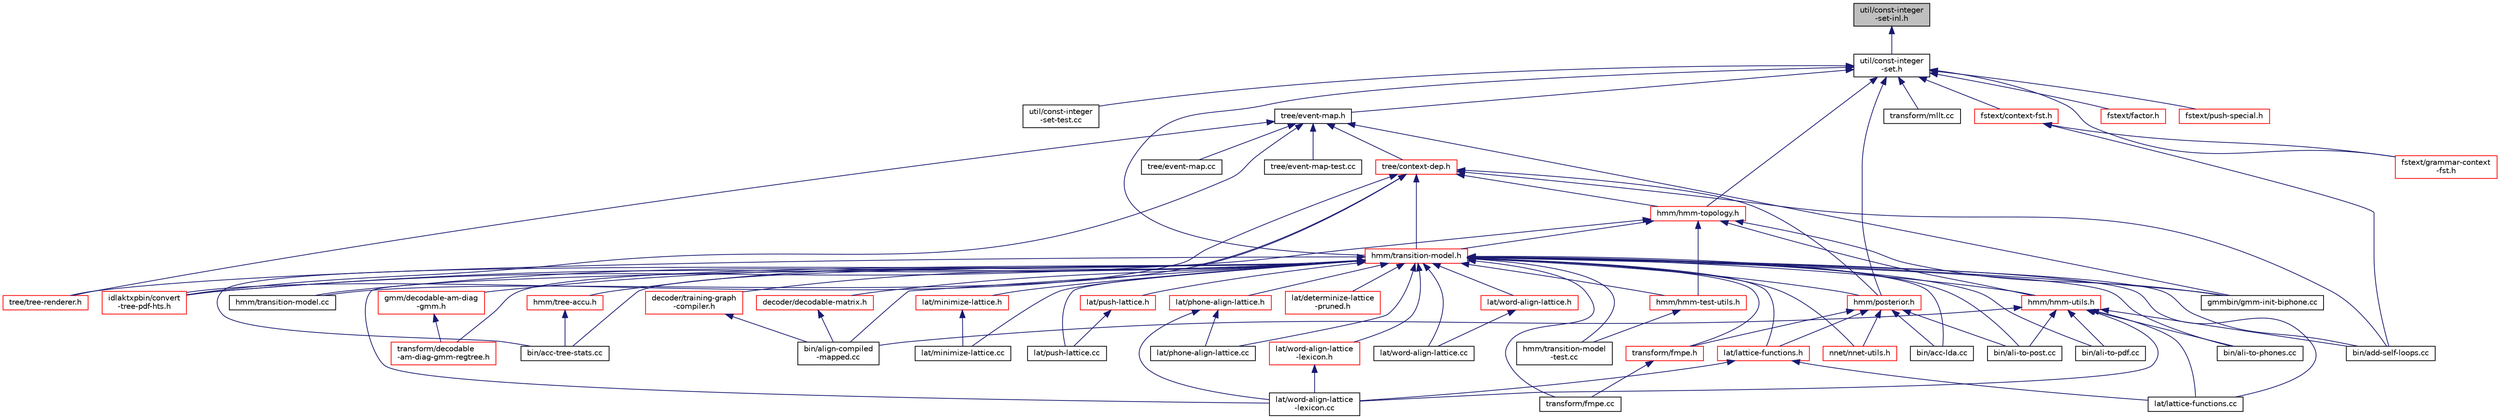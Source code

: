digraph "util/const-integer-set-inl.h"
{
  edge [fontname="Helvetica",fontsize="10",labelfontname="Helvetica",labelfontsize="10"];
  node [fontname="Helvetica",fontsize="10",shape=record];
  Node1 [label="util/const-integer\l-set-inl.h",height=0.2,width=0.4,color="black", fillcolor="grey75", style="filled", fontcolor="black"];
  Node1 -> Node2 [dir="back",color="midnightblue",fontsize="10",style="solid",fontname="Helvetica"];
  Node2 [label="util/const-integer\l-set.h",height=0.2,width=0.4,color="black", fillcolor="white", style="filled",URL="$const-integer-set_8h.html"];
  Node2 -> Node3 [dir="back",color="midnightblue",fontsize="10",style="solid",fontname="Helvetica"];
  Node3 [label="util/const-integer\l-set-test.cc",height=0.2,width=0.4,color="black", fillcolor="white", style="filled",URL="$const-integer-set-test_8cc.html"];
  Node2 -> Node4 [dir="back",color="midnightblue",fontsize="10",style="solid",fontname="Helvetica"];
  Node4 [label="tree/event-map.h",height=0.2,width=0.4,color="black", fillcolor="white", style="filled",URL="$event-map_8h.html"];
  Node4 -> Node5 [dir="back",color="midnightblue",fontsize="10",style="solid",fontname="Helvetica"];
  Node5 [label="tree/context-dep.h",height=0.2,width=0.4,color="red", fillcolor="white", style="filled",URL="$context-dep_8h.html"];
  Node5 -> Node30 [dir="back",color="midnightblue",fontsize="10",style="solid",fontname="Helvetica"];
  Node30 [label="hmm/transition-model.h",height=0.2,width=0.4,color="red", fillcolor="white", style="filled",URL="$transition-model_8h.html"];
  Node30 -> Node31 [dir="back",color="midnightblue",fontsize="10",style="solid",fontname="Helvetica"];
  Node31 [label="tree/tree-renderer.h",height=0.2,width=0.4,color="red", fillcolor="white", style="filled",URL="$tree-renderer_8h.html"];
  Node30 -> Node34 [dir="back",color="midnightblue",fontsize="10",style="solid",fontname="Helvetica"];
  Node34 [label="gmm/decodable-am-diag\l-gmm.h",height=0.2,width=0.4,color="red", fillcolor="white", style="filled",URL="$decodable-am-diag-gmm_8h.html"];
  Node34 -> Node36 [dir="back",color="midnightblue",fontsize="10",style="solid",fontname="Helvetica"];
  Node36 [label="transform/decodable\l-am-diag-gmm-regtree.h",height=0.2,width=0.4,color="red", fillcolor="white", style="filled",URL="$decodable-am-diag-gmm-regtree_8h.html"];
  Node30 -> Node36 [dir="back",color="midnightblue",fontsize="10",style="solid",fontname="Helvetica"];
  Node30 -> Node52 [dir="back",color="midnightblue",fontsize="10",style="solid",fontname="Helvetica"];
  Node52 [label="transform/fmpe.h",height=0.2,width=0.4,color="red", fillcolor="white", style="filled",URL="$fmpe_8h.html"];
  Node52 -> Node54 [dir="back",color="midnightblue",fontsize="10",style="solid",fontname="Helvetica"];
  Node54 [label="transform/fmpe.cc",height=0.2,width=0.4,color="black", fillcolor="white", style="filled",URL="$fmpe_8cc.html"];
  Node30 -> Node61 [dir="back",color="midnightblue",fontsize="10",style="solid",fontname="Helvetica"];
  Node61 [label="hmm/posterior.h",height=0.2,width=0.4,color="red", fillcolor="white", style="filled",URL="$posterior_8h.html"];
  Node61 -> Node52 [dir="back",color="midnightblue",fontsize="10",style="solid",fontname="Helvetica"];
  Node61 -> Node64 [dir="back",color="midnightblue",fontsize="10",style="solid",fontname="Helvetica"];
  Node64 [label="lat/lattice-functions.h",height=0.2,width=0.4,color="red", fillcolor="white", style="filled",URL="$lattice-functions_8h.html"];
  Node64 -> Node72 [dir="back",color="midnightblue",fontsize="10",style="solid",fontname="Helvetica"];
  Node72 [label="lat/lattice-functions.cc",height=0.2,width=0.4,color="black", fillcolor="white", style="filled",URL="$lattice-functions_8cc.html"];
  Node64 -> Node75 [dir="back",color="midnightblue",fontsize="10",style="solid",fontname="Helvetica"];
  Node75 [label="lat/word-align-lattice\l-lexicon.cc",height=0.2,width=0.4,color="black", fillcolor="white", style="filled",URL="$word-align-lattice-lexicon_8cc.html"];
  Node61 -> Node130 [dir="back",color="midnightblue",fontsize="10",style="solid",fontname="Helvetica"];
  Node130 [label="nnet/nnet-utils.h",height=0.2,width=0.4,color="red", fillcolor="white", style="filled",URL="$nnet-utils_8h.html"];
  Node61 -> Node173 [dir="back",color="midnightblue",fontsize="10",style="solid",fontname="Helvetica"];
  Node173 [label="bin/acc-lda.cc",height=0.2,width=0.4,color="black", fillcolor="white", style="filled",URL="$acc-lda_8cc.html"];
  Node61 -> Node174 [dir="back",color="midnightblue",fontsize="10",style="solid",fontname="Helvetica"];
  Node174 [label="bin/ali-to-post.cc",height=0.2,width=0.4,color="black", fillcolor="white", style="filled",URL="$ali-to-post_8cc.html"];
  Node30 -> Node54 [dir="back",color="midnightblue",fontsize="10",style="solid",fontname="Helvetica"];
  Node30 -> Node320 [dir="back",color="midnightblue",fontsize="10",style="solid",fontname="Helvetica"];
  Node320 [label="hmm/hmm-test-utils.h",height=0.2,width=0.4,color="red", fillcolor="white", style="filled",URL="$hmm-test-utils_8h.html"];
  Node320 -> Node323 [dir="back",color="midnightblue",fontsize="10",style="solid",fontname="Helvetica"];
  Node323 [label="hmm/transition-model\l-test.cc",height=0.2,width=0.4,color="black", fillcolor="white", style="filled",URL="$transition-model-test_8cc.html"];
  Node30 -> Node326 [dir="back",color="midnightblue",fontsize="10",style="solid",fontname="Helvetica"];
  Node326 [label="hmm/hmm-utils.h",height=0.2,width=0.4,color="red", fillcolor="white", style="filled",URL="$hmm-utils_8h.html"];
  Node326 -> Node72 [dir="back",color="midnightblue",fontsize="10",style="solid",fontname="Helvetica"];
  Node326 -> Node75 [dir="back",color="midnightblue",fontsize="10",style="solid",fontname="Helvetica"];
  Node326 -> Node329 [dir="back",color="midnightblue",fontsize="10",style="solid",fontname="Helvetica"];
  Node329 [label="bin/add-self-loops.cc",height=0.2,width=0.4,color="black", fillcolor="white", style="filled",URL="$add-self-loops_8cc.html"];
  Node326 -> Node330 [dir="back",color="midnightblue",fontsize="10",style="solid",fontname="Helvetica"];
  Node330 [label="bin/ali-to-pdf.cc",height=0.2,width=0.4,color="black", fillcolor="white", style="filled",URL="$ali-to-pdf_8cc.html"];
  Node326 -> Node331 [dir="back",color="midnightblue",fontsize="10",style="solid",fontname="Helvetica"];
  Node331 [label="bin/ali-to-phones.cc",height=0.2,width=0.4,color="black", fillcolor="white", style="filled",URL="$ali-to-phones_8cc.html"];
  Node326 -> Node174 [dir="back",color="midnightblue",fontsize="10",style="solid",fontname="Helvetica"];
  Node326 -> Node332 [dir="back",color="midnightblue",fontsize="10",style="solid",fontname="Helvetica"];
  Node332 [label="bin/align-compiled\l-mapped.cc",height=0.2,width=0.4,color="black", fillcolor="white", style="filled",URL="$align-compiled-mapped_8cc.html"];
  Node30 -> Node22 [dir="back",color="midnightblue",fontsize="10",style="solid",fontname="Helvetica"];
  Node22 [label="hmm/tree-accu.h",height=0.2,width=0.4,color="red", fillcolor="white", style="filled",URL="$tree-accu_8h.html"];
  Node22 -> Node18 [dir="back",color="midnightblue",fontsize="10",style="solid",fontname="Helvetica"];
  Node18 [label="bin/acc-tree-stats.cc",height=0.2,width=0.4,color="black", fillcolor="white", style="filled",URL="$acc-tree-stats_8cc.html"];
  Node30 -> Node323 [dir="back",color="midnightblue",fontsize="10",style="solid",fontname="Helvetica"];
  Node30 -> Node346 [dir="back",color="midnightblue",fontsize="10",style="solid",fontname="Helvetica"];
  Node346 [label="hmm/transition-model.cc",height=0.2,width=0.4,color="black", fillcolor="white", style="filled",URL="$transition-model_8cc.html"];
  Node30 -> Node347 [dir="back",color="midnightblue",fontsize="10",style="solid",fontname="Helvetica"];
  Node347 [label="decoder/decodable-matrix.h",height=0.2,width=0.4,color="red", fillcolor="white", style="filled",URL="$decodable-matrix_8h.html"];
  Node347 -> Node332 [dir="back",color="midnightblue",fontsize="10",style="solid",fontname="Helvetica"];
  Node30 -> Node353 [dir="back",color="midnightblue",fontsize="10",style="solid",fontname="Helvetica"];
  Node353 [label="lat/determinize-lattice\l-pruned.h",height=0.2,width=0.4,color="red", fillcolor="white", style="filled",URL="$determinize-lattice-pruned_8h.html"];
  Node30 -> Node64 [dir="back",color="midnightblue",fontsize="10",style="solid",fontname="Helvetica"];
  Node30 -> Node364 [dir="back",color="midnightblue",fontsize="10",style="solid",fontname="Helvetica"];
  Node364 [label="decoder/training-graph\l-compiler.h",height=0.2,width=0.4,color="red", fillcolor="white", style="filled",URL="$training-graph-compiler_8h.html"];
  Node364 -> Node332 [dir="back",color="midnightblue",fontsize="10",style="solid",fontname="Helvetica"];
  Node30 -> Node369 [dir="back",color="midnightblue",fontsize="10",style="solid",fontname="Helvetica"];
  Node369 [label="lat/minimize-lattice.h",height=0.2,width=0.4,color="red", fillcolor="white", style="filled",URL="$minimize-lattice_8h.html"];
  Node369 -> Node371 [dir="back",color="midnightblue",fontsize="10",style="solid",fontname="Helvetica"];
  Node371 [label="lat/minimize-lattice.cc",height=0.2,width=0.4,color="black", fillcolor="white", style="filled",URL="$minimize-lattice_8cc.html"];
  Node30 -> Node373 [dir="back",color="midnightblue",fontsize="10",style="solid",fontname="Helvetica"];
  Node373 [label="lat/push-lattice.h",height=0.2,width=0.4,color="red", fillcolor="white", style="filled",URL="$push-lattice_8h.html"];
  Node373 -> Node375 [dir="back",color="midnightblue",fontsize="10",style="solid",fontname="Helvetica"];
  Node375 [label="lat/push-lattice.cc",height=0.2,width=0.4,color="black", fillcolor="white", style="filled",URL="$push-lattice_8cc.html"];
  Node30 -> Node72 [dir="back",color="midnightblue",fontsize="10",style="solid",fontname="Helvetica"];
  Node30 -> Node371 [dir="back",color="midnightblue",fontsize="10",style="solid",fontname="Helvetica"];
  Node30 -> Node377 [dir="back",color="midnightblue",fontsize="10",style="solid",fontname="Helvetica"];
  Node377 [label="lat/phone-align-lattice.h",height=0.2,width=0.4,color="red", fillcolor="white", style="filled",URL="$phone-align-lattice_8h.html"];
  Node377 -> Node378 [dir="back",color="midnightblue",fontsize="10",style="solid",fontname="Helvetica"];
  Node378 [label="lat/phone-align-lattice.cc",height=0.2,width=0.4,color="black", fillcolor="white", style="filled",URL="$phone-align-lattice_8cc.html"];
  Node377 -> Node75 [dir="back",color="midnightblue",fontsize="10",style="solid",fontname="Helvetica"];
  Node30 -> Node378 [dir="back",color="midnightblue",fontsize="10",style="solid",fontname="Helvetica"];
  Node30 -> Node375 [dir="back",color="midnightblue",fontsize="10",style="solid",fontname="Helvetica"];
  Node30 -> Node379 [dir="back",color="midnightblue",fontsize="10",style="solid",fontname="Helvetica"];
  Node379 [label="lat/word-align-lattice\l-lexicon.h",height=0.2,width=0.4,color="red", fillcolor="white", style="filled",URL="$word-align-lattice-lexicon_8h.html"];
  Node379 -> Node75 [dir="back",color="midnightblue",fontsize="10",style="solid",fontname="Helvetica"];
  Node30 -> Node75 [dir="back",color="midnightblue",fontsize="10",style="solid",fontname="Helvetica"];
  Node30 -> Node380 [dir="back",color="midnightblue",fontsize="10",style="solid",fontname="Helvetica"];
  Node380 [label="lat/word-align-lattice.h",height=0.2,width=0.4,color="red", fillcolor="white", style="filled",URL="$word-align-lattice_8h.html"];
  Node380 -> Node381 [dir="back",color="midnightblue",fontsize="10",style="solid",fontname="Helvetica"];
  Node381 [label="lat/word-align-lattice.cc",height=0.2,width=0.4,color="black", fillcolor="white", style="filled",URL="$word-align-lattice_8cc.html"];
  Node30 -> Node381 [dir="back",color="midnightblue",fontsize="10",style="solid",fontname="Helvetica"];
  Node30 -> Node130 [dir="back",color="midnightblue",fontsize="10",style="solid",fontname="Helvetica"];
  Node30 -> Node173 [dir="back",color="midnightblue",fontsize="10",style="solid",fontname="Helvetica"];
  Node30 -> Node18 [dir="back",color="midnightblue",fontsize="10",style="solid",fontname="Helvetica"];
  Node30 -> Node329 [dir="back",color="midnightblue",fontsize="10",style="solid",fontname="Helvetica"];
  Node30 -> Node330 [dir="back",color="midnightblue",fontsize="10",style="solid",fontname="Helvetica"];
  Node30 -> Node331 [dir="back",color="midnightblue",fontsize="10",style="solid",fontname="Helvetica"];
  Node30 -> Node174 [dir="back",color="midnightblue",fontsize="10",style="solid",fontname="Helvetica"];
  Node30 -> Node332 [dir="back",color="midnightblue",fontsize="10",style="solid",fontname="Helvetica"];
  Node30 -> Node404 [dir="back",color="midnightblue",fontsize="10",style="solid",fontname="Helvetica"];
  Node404 [label="gmmbin/gmm-init-biphone.cc",height=0.2,width=0.4,color="black", fillcolor="white", style="filled",URL="$gmm-init-biphone_8cc.html"];
  Node30 -> Node471 [dir="back",color="midnightblue",fontsize="10",style="solid",fontname="Helvetica"];
  Node471 [label="idlaktxpbin/convert\l-tree-pdf-hts.h",height=0.2,width=0.4,color="red", fillcolor="white", style="filled",URL="$convert-tree-pdf-hts_8h.html"];
  Node5 -> Node473 [dir="back",color="midnightblue",fontsize="10",style="solid",fontname="Helvetica"];
  Node473 [label="hmm/hmm-topology.h",height=0.2,width=0.4,color="red", fillcolor="white", style="filled",URL="$hmm-topology_8h.html"];
  Node473 -> Node30 [dir="back",color="midnightblue",fontsize="10",style="solid",fontname="Helvetica"];
  Node473 -> Node320 [dir="back",color="midnightblue",fontsize="10",style="solid",fontname="Helvetica"];
  Node473 -> Node326 [dir="back",color="midnightblue",fontsize="10",style="solid",fontname="Helvetica"];
  Node473 -> Node404 [dir="back",color="midnightblue",fontsize="10",style="solid",fontname="Helvetica"];
  Node473 -> Node471 [dir="back",color="midnightblue",fontsize="10",style="solid",fontname="Helvetica"];
  Node5 -> Node61 [dir="back",color="midnightblue",fontsize="10",style="solid",fontname="Helvetica"];
  Node5 -> Node346 [dir="back",color="midnightblue",fontsize="10",style="solid",fontname="Helvetica"];
  Node5 -> Node18 [dir="back",color="midnightblue",fontsize="10",style="solid",fontname="Helvetica"];
  Node5 -> Node329 [dir="back",color="midnightblue",fontsize="10",style="solid",fontname="Helvetica"];
  Node5 -> Node471 [dir="back",color="midnightblue",fontsize="10",style="solid",fontname="Helvetica"];
  Node4 -> Node481 [dir="back",color="midnightblue",fontsize="10",style="solid",fontname="Helvetica"];
  Node481 [label="tree/event-map-test.cc",height=0.2,width=0.4,color="black", fillcolor="white", style="filled",URL="$event-map-test_8cc.html"];
  Node4 -> Node482 [dir="back",color="midnightblue",fontsize="10",style="solid",fontname="Helvetica"];
  Node482 [label="tree/event-map.cc",height=0.2,width=0.4,color="black", fillcolor="white", style="filled",URL="$event-map_8cc.html"];
  Node4 -> Node31 [dir="back",color="midnightblue",fontsize="10",style="solid",fontname="Helvetica"];
  Node4 -> Node404 [dir="back",color="midnightblue",fontsize="10",style="solid",fontname="Helvetica"];
  Node4 -> Node471 [dir="back",color="midnightblue",fontsize="10",style="solid",fontname="Helvetica"];
  Node2 -> Node30 [dir="back",color="midnightblue",fontsize="10",style="solid",fontname="Helvetica"];
  Node2 -> Node473 [dir="back",color="midnightblue",fontsize="10",style="solid",fontname="Helvetica"];
  Node2 -> Node61 [dir="back",color="midnightblue",fontsize="10",style="solid",fontname="Helvetica"];
  Node2 -> Node483 [dir="back",color="midnightblue",fontsize="10",style="solid",fontname="Helvetica"];
  Node483 [label="transform/mllt.cc",height=0.2,width=0.4,color="black", fillcolor="white", style="filled",URL="$mllt_8cc.html"];
  Node2 -> Node484 [dir="back",color="midnightblue",fontsize="10",style="solid",fontname="Helvetica"];
  Node484 [label="fstext/context-fst.h",height=0.2,width=0.4,color="red", fillcolor="white", style="filled",URL="$context-fst_8h.html"];
  Node484 -> Node542 [dir="back",color="midnightblue",fontsize="10",style="solid",fontname="Helvetica"];
  Node542 [label="fstext/grammar-context\l-fst.h",height=0.2,width=0.4,color="red", fillcolor="white", style="filled",URL="$grammar-context-fst_8h.html"];
  Node484 -> Node329 [dir="back",color="midnightblue",fontsize="10",style="solid",fontname="Helvetica"];
  Node2 -> Node550 [dir="back",color="midnightblue",fontsize="10",style="solid",fontname="Helvetica"];
  Node550 [label="fstext/factor.h",height=0.2,width=0.4,color="red", fillcolor="white", style="filled",URL="$factor_8h.html"];
  Node2 -> Node542 [dir="back",color="midnightblue",fontsize="10",style="solid",fontname="Helvetica"];
  Node2 -> Node591 [dir="back",color="midnightblue",fontsize="10",style="solid",fontname="Helvetica"];
  Node591 [label="fstext/push-special.h",height=0.2,width=0.4,color="red", fillcolor="white", style="filled",URL="$push-special_8h.html"];
}

